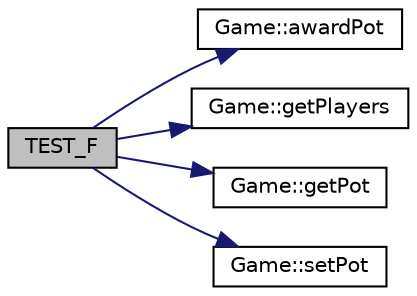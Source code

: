 digraph "TEST_F"
{
 // INTERACTIVE_SVG=YES
 // LATEX_PDF_SIZE
  edge [fontname="Helvetica",fontsize="10",labelfontname="Helvetica",labelfontsize="10"];
  node [fontname="Helvetica",fontsize="10",shape=record];
  rankdir="LR";
  Node1 [label="TEST_F",height=0.2,width=0.4,color="black", fillcolor="grey75", style="filled", fontcolor="black",tooltip=" "];
  Node1 -> Node2 [color="midnightblue",fontsize="10",style="solid",fontname="Helvetica"];
  Node2 [label="Game::awardPot",height=0.2,width=0.4,color="black", fillcolor="white", style="filled",URL="$class_game.html#a9e75306bf8f51c5213e2ffceb46f801f",tooltip="Awards the pot to the winning players."];
  Node1 -> Node3 [color="midnightblue",fontsize="10",style="solid",fontname="Helvetica"];
  Node3 [label="Game::getPlayers",height=0.2,width=0.4,color="black", fillcolor="white", style="filled",URL="$class_game.html#a57e5aef2f67e77929842fab7a78404ea",tooltip="Gets the players in the game."];
  Node1 -> Node4 [color="midnightblue",fontsize="10",style="solid",fontname="Helvetica"];
  Node4 [label="Game::getPot",height=0.2,width=0.4,color="black", fillcolor="white", style="filled",URL="$class_game.html#a20b263146b74bb0c81341cfd26c44de6",tooltip="Gets the current pot size."];
  Node1 -> Node5 [color="midnightblue",fontsize="10",style="solid",fontname="Helvetica"];
  Node5 [label="Game::setPot",height=0.2,width=0.4,color="black", fillcolor="white", style="filled",URL="$class_game.html#acf5aaf9c3d8df910021de38a4c5f6cb6",tooltip="Sets the pot size within the game."];
}
